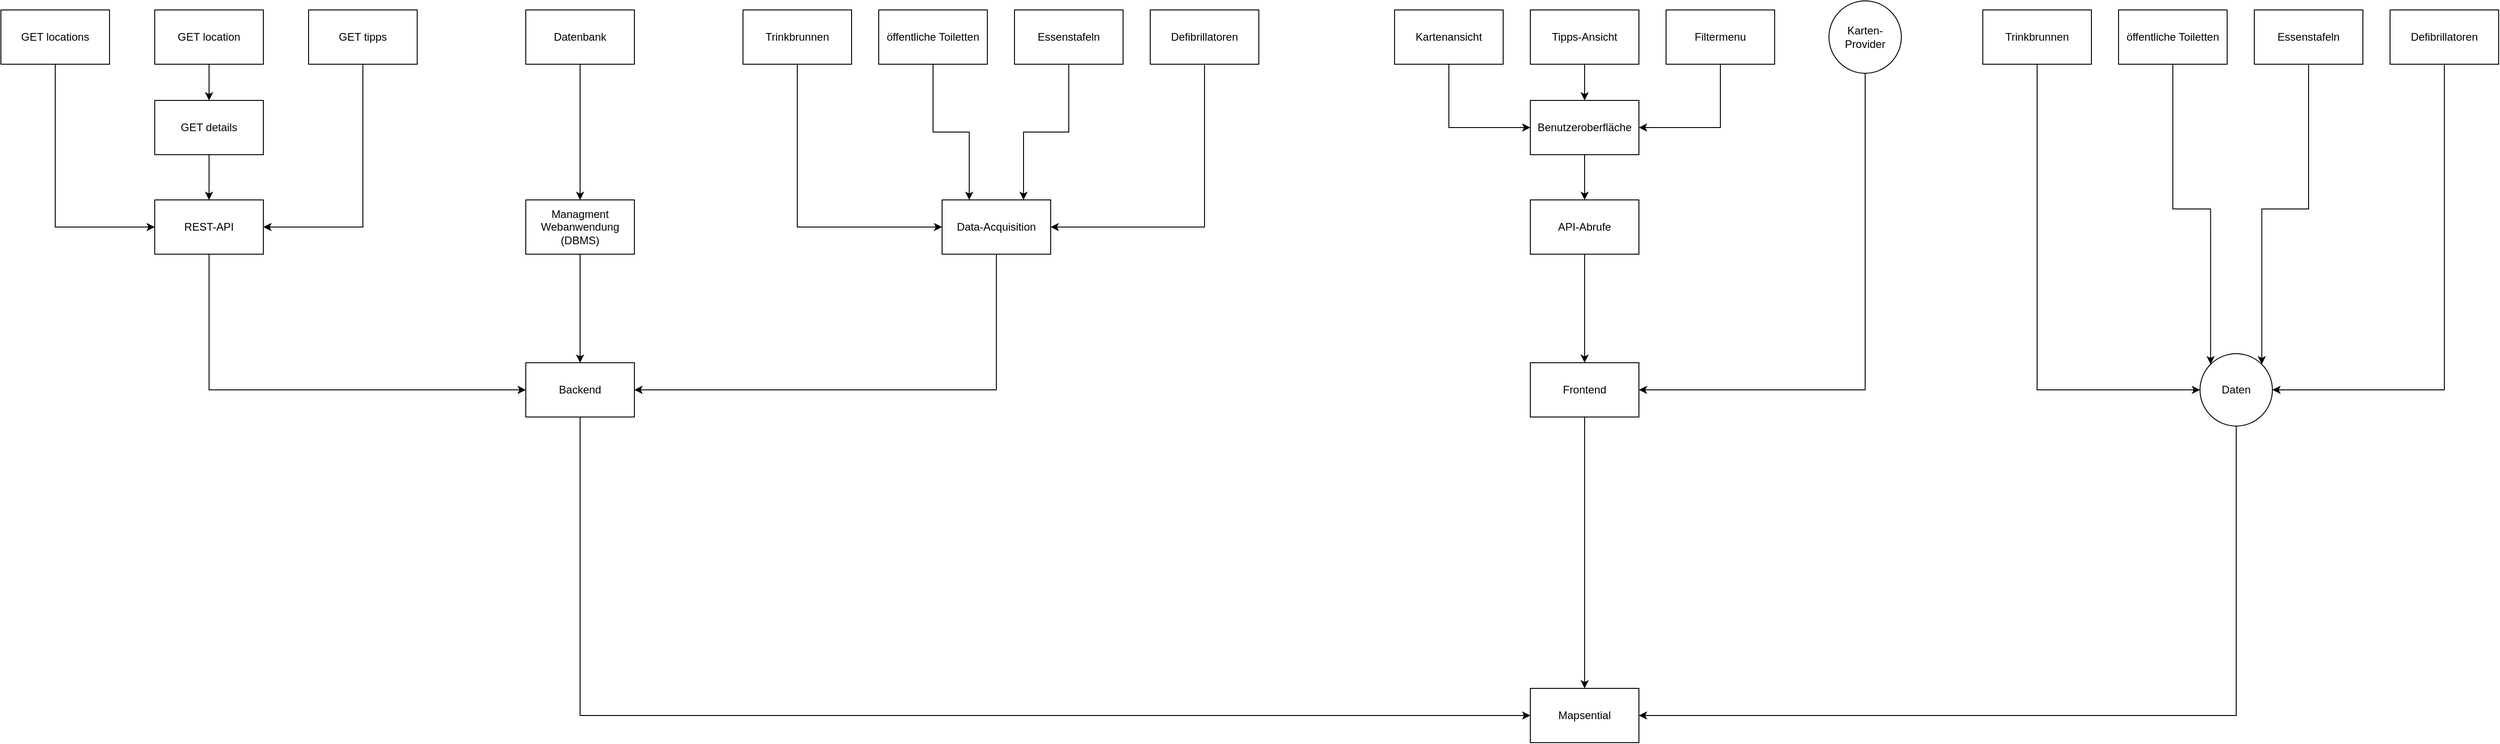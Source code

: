 <mxfile version="15.4.3" type="device"><diagram id="fSCIjdWYyG-ERgQSiubk" name="Page-1"><mxGraphModel dx="3244" dy="1004" grid="1" gridSize="10" guides="1" tooltips="1" connect="1" arrows="1" fold="1" page="0" pageScale="1" pageWidth="850" pageHeight="1100" math="0" shadow="0"><root><mxCell id="0"/><mxCell id="1" parent="0"/><mxCell id="0hUagZjNxz5iV4chTi6R-1" value="Mapsential" style="rounded=0;whiteSpace=wrap;html=1;" parent="1" vertex="1"><mxGeometry x="1570" y="1260" width="120" height="60" as="geometry"/></mxCell><mxCell id="dqUvFCxVihFwZyr8Ayyq-32" style="edgeStyle=orthogonalEdgeStyle;rounded=0;orthogonalLoop=1;jettySize=auto;html=1;exitX=0.5;exitY=1;exitDx=0;exitDy=0;entryX=0;entryY=0.5;entryDx=0;entryDy=0;" edge="1" parent="1" source="0hUagZjNxz5iV4chTi6R-2" target="0hUagZjNxz5iV4chTi6R-1"><mxGeometry relative="1" as="geometry"/></mxCell><mxCell id="0hUagZjNxz5iV4chTi6R-2" value="Backend" style="rounded=0;whiteSpace=wrap;html=1;" parent="1" vertex="1"><mxGeometry x="460" y="900" width="120" height="60" as="geometry"/></mxCell><mxCell id="dqUvFCxVihFwZyr8Ayyq-34" style="edgeStyle=orthogonalEdgeStyle;rounded=0;orthogonalLoop=1;jettySize=auto;html=1;exitX=0.5;exitY=1;exitDx=0;exitDy=0;entryX=0.5;entryY=0;entryDx=0;entryDy=0;" edge="1" parent="1" source="0hUagZjNxz5iV4chTi6R-3" target="0hUagZjNxz5iV4chTi6R-1"><mxGeometry relative="1" as="geometry"/></mxCell><mxCell id="0hUagZjNxz5iV4chTi6R-3" value="Frontend" style="rounded=0;whiteSpace=wrap;html=1;" parent="1" vertex="1"><mxGeometry x="1570" y="900" width="120" height="60" as="geometry"/></mxCell><mxCell id="dqUvFCxVihFwZyr8Ayyq-15" style="edgeStyle=orthogonalEdgeStyle;rounded=0;orthogonalLoop=1;jettySize=auto;html=1;exitX=0.5;exitY=1;exitDx=0;exitDy=0;entryX=0;entryY=0.5;entryDx=0;entryDy=0;" edge="1" parent="1" source="0hUagZjNxz5iV4chTi6R-4" target="0hUagZjNxz5iV4chTi6R-2"><mxGeometry relative="1" as="geometry"/></mxCell><mxCell id="0hUagZjNxz5iV4chTi6R-4" value="REST-API" style="rounded=0;whiteSpace=wrap;html=1;" parent="1" vertex="1"><mxGeometry x="50" y="720" width="120" height="60" as="geometry"/></mxCell><mxCell id="dqUvFCxVihFwZyr8Ayyq-10" style="edgeStyle=orthogonalEdgeStyle;rounded=0;orthogonalLoop=1;jettySize=auto;html=1;exitX=0.5;exitY=1;exitDx=0;exitDy=0;entryX=0.5;entryY=0;entryDx=0;entryDy=0;" edge="1" parent="1" source="0hUagZjNxz5iV4chTi6R-5" target="0hUagZjNxz5iV4chTi6R-13"><mxGeometry relative="1" as="geometry"/></mxCell><mxCell id="0hUagZjNxz5iV4chTi6R-5" value="Datenbank" style="rounded=0;whiteSpace=wrap;html=1;" parent="1" vertex="1"><mxGeometry x="460" y="510" width="120" height="60" as="geometry"/></mxCell><mxCell id="dqUvFCxVihFwZyr8Ayyq-16" style="edgeStyle=orthogonalEdgeStyle;rounded=0;orthogonalLoop=1;jettySize=auto;html=1;exitX=0.5;exitY=1;exitDx=0;exitDy=0;entryX=1;entryY=0.5;entryDx=0;entryDy=0;" edge="1" parent="1" source="0hUagZjNxz5iV4chTi6R-6" target="0hUagZjNxz5iV4chTi6R-2"><mxGeometry relative="1" as="geometry"/></mxCell><mxCell id="0hUagZjNxz5iV4chTi6R-6" value="Data-Acquisition" style="rounded=0;whiteSpace=wrap;html=1;" parent="1" vertex="1"><mxGeometry x="920" y="720" width="120" height="60" as="geometry"/></mxCell><mxCell id="dqUvFCxVihFwZyr8Ayyq-22" style="edgeStyle=orthogonalEdgeStyle;rounded=0;orthogonalLoop=1;jettySize=auto;html=1;exitX=0.5;exitY=1;exitDx=0;exitDy=0;entryX=0.5;entryY=0;entryDx=0;entryDy=0;" edge="1" parent="1" source="0hUagZjNxz5iV4chTi6R-7" target="0hUagZjNxz5iV4chTi6R-3"><mxGeometry relative="1" as="geometry"/></mxCell><mxCell id="0hUagZjNxz5iV4chTi6R-7" value="API-Abrufe" style="rounded=0;whiteSpace=wrap;html=1;" parent="1" vertex="1"><mxGeometry x="1570" y="720" width="120" height="60" as="geometry"/></mxCell><mxCell id="dqUvFCxVihFwZyr8Ayyq-21" style="edgeStyle=orthogonalEdgeStyle;rounded=0;orthogonalLoop=1;jettySize=auto;html=1;exitX=0.5;exitY=1;exitDx=0;exitDy=0;entryX=0.5;entryY=0;entryDx=0;entryDy=0;" edge="1" parent="1" source="0hUagZjNxz5iV4chTi6R-9" target="0hUagZjNxz5iV4chTi6R-7"><mxGeometry relative="1" as="geometry"/></mxCell><mxCell id="0hUagZjNxz5iV4chTi6R-9" value="Benutzeroberfläche" style="rounded=0;whiteSpace=wrap;html=1;" parent="1" vertex="1"><mxGeometry x="1570" y="610" width="120" height="60" as="geometry"/></mxCell><mxCell id="dqUvFCxVihFwZyr8Ayyq-23" style="edgeStyle=orthogonalEdgeStyle;rounded=0;orthogonalLoop=1;jettySize=auto;html=1;exitX=0.5;exitY=1;exitDx=0;exitDy=0;entryX=1;entryY=0.5;entryDx=0;entryDy=0;" edge="1" parent="1" source="0hUagZjNxz5iV4chTi6R-11" target="0hUagZjNxz5iV4chTi6R-3"><mxGeometry relative="1" as="geometry"/></mxCell><mxCell id="0hUagZjNxz5iV4chTi6R-11" value="Karten-Provider" style="ellipse;whiteSpace=wrap;html=1;aspect=fixed;" parent="1" vertex="1"><mxGeometry x="1900" y="500" width="80" height="80" as="geometry"/></mxCell><mxCell id="dqUvFCxVihFwZyr8Ayyq-17" style="edgeStyle=orthogonalEdgeStyle;rounded=0;orthogonalLoop=1;jettySize=auto;html=1;exitX=0.5;exitY=1;exitDx=0;exitDy=0;entryX=0.5;entryY=0;entryDx=0;entryDy=0;" edge="1" parent="1" source="0hUagZjNxz5iV4chTi6R-13" target="0hUagZjNxz5iV4chTi6R-2"><mxGeometry relative="1" as="geometry"/></mxCell><mxCell id="0hUagZjNxz5iV4chTi6R-13" value="Managment Webanwendung (DBMS)" style="rounded=0;whiteSpace=wrap;html=1;" parent="1" vertex="1"><mxGeometry x="460" y="720" width="120" height="60" as="geometry"/></mxCell><mxCell id="dqUvFCxVihFwZyr8Ayyq-18" style="edgeStyle=orthogonalEdgeStyle;rounded=0;orthogonalLoop=1;jettySize=auto;html=1;exitX=0.5;exitY=1;exitDx=0;exitDy=0;entryX=0;entryY=0.5;entryDx=0;entryDy=0;" edge="1" parent="1" source="0hUagZjNxz5iV4chTi6R-14" target="0hUagZjNxz5iV4chTi6R-9"><mxGeometry relative="1" as="geometry"/></mxCell><mxCell id="0hUagZjNxz5iV4chTi6R-14" value="Kartenansicht" style="rounded=0;whiteSpace=wrap;html=1;" parent="1" vertex="1"><mxGeometry x="1420" y="510" width="120" height="60" as="geometry"/></mxCell><mxCell id="dqUvFCxVihFwZyr8Ayyq-20" style="edgeStyle=orthogonalEdgeStyle;rounded=0;orthogonalLoop=1;jettySize=auto;html=1;exitX=0.5;exitY=1;exitDx=0;exitDy=0;entryX=1;entryY=0.5;entryDx=0;entryDy=0;" edge="1" parent="1" source="0hUagZjNxz5iV4chTi6R-15" target="0hUagZjNxz5iV4chTi6R-9"><mxGeometry relative="1" as="geometry"/></mxCell><mxCell id="0hUagZjNxz5iV4chTi6R-15" value="Filtermenu" style="rounded=0;whiteSpace=wrap;html=1;" parent="1" vertex="1"><mxGeometry x="1720" y="510" width="120" height="60" as="geometry"/></mxCell><mxCell id="dqUvFCxVihFwZyr8Ayyq-33" style="edgeStyle=orthogonalEdgeStyle;rounded=0;orthogonalLoop=1;jettySize=auto;html=1;exitX=0.5;exitY=1;exitDx=0;exitDy=0;entryX=1;entryY=0.5;entryDx=0;entryDy=0;" edge="1" parent="1" source="0hUagZjNxz5iV4chTi6R-19" target="0hUagZjNxz5iV4chTi6R-1"><mxGeometry relative="1" as="geometry"/></mxCell><mxCell id="0hUagZjNxz5iV4chTi6R-19" value="Daten" style="ellipse;whiteSpace=wrap;html=1;aspect=fixed;" parent="1" vertex="1"><mxGeometry x="2310" y="890" width="80" height="80" as="geometry"/></mxCell><mxCell id="dqUvFCxVihFwZyr8Ayyq-11" style="edgeStyle=orthogonalEdgeStyle;rounded=0;orthogonalLoop=1;jettySize=auto;html=1;exitX=0.5;exitY=1;exitDx=0;exitDy=0;entryX=0;entryY=0.5;entryDx=0;entryDy=0;" edge="1" parent="1" source="8JYevgtCtf-eWJNBUikn-2" target="0hUagZjNxz5iV4chTi6R-6"><mxGeometry relative="1" as="geometry"/></mxCell><mxCell id="8JYevgtCtf-eWJNBUikn-2" value="Trinkbrunnen" style="rounded=0;whiteSpace=wrap;html=1;" parent="1" vertex="1"><mxGeometry x="700" y="510" width="120" height="60" as="geometry"/></mxCell><mxCell id="dqUvFCxVihFwZyr8Ayyq-14" style="edgeStyle=orthogonalEdgeStyle;rounded=0;orthogonalLoop=1;jettySize=auto;html=1;exitX=0.5;exitY=1;exitDx=0;exitDy=0;entryX=0.25;entryY=0;entryDx=0;entryDy=0;" edge="1" parent="1" source="8JYevgtCtf-eWJNBUikn-4" target="0hUagZjNxz5iV4chTi6R-6"><mxGeometry relative="1" as="geometry"/></mxCell><mxCell id="8JYevgtCtf-eWJNBUikn-4" value="öffentliche Toiletten" style="rounded=0;whiteSpace=wrap;html=1;" parent="1" vertex="1"><mxGeometry x="850" y="510" width="120" height="60" as="geometry"/></mxCell><mxCell id="dqUvFCxVihFwZyr8Ayyq-13" style="edgeStyle=orthogonalEdgeStyle;rounded=0;orthogonalLoop=1;jettySize=auto;html=1;exitX=0.5;exitY=1;exitDx=0;exitDy=0;entryX=0.75;entryY=0;entryDx=0;entryDy=0;" edge="1" parent="1" source="8JYevgtCtf-eWJNBUikn-8" target="0hUagZjNxz5iV4chTi6R-6"><mxGeometry relative="1" as="geometry"/></mxCell><mxCell id="8JYevgtCtf-eWJNBUikn-8" value="Essenstafeln" style="rounded=0;whiteSpace=wrap;html=1;" parent="1" vertex="1"><mxGeometry x="1000" y="510" width="120" height="60" as="geometry"/></mxCell><mxCell id="dqUvFCxVihFwZyr8Ayyq-9" style="edgeStyle=orthogonalEdgeStyle;rounded=0;orthogonalLoop=1;jettySize=auto;html=1;exitX=0.5;exitY=1;exitDx=0;exitDy=0;entryX=0;entryY=0.5;entryDx=0;entryDy=0;" edge="1" parent="1" source="8JYevgtCtf-eWJNBUikn-12" target="0hUagZjNxz5iV4chTi6R-4"><mxGeometry relative="1" as="geometry"/></mxCell><mxCell id="8JYevgtCtf-eWJNBUikn-12" value="GET locations" style="rounded=0;whiteSpace=wrap;html=1;" parent="1" vertex="1"><mxGeometry x="-120" y="510" width="120" height="60" as="geometry"/></mxCell><mxCell id="dqUvFCxVihFwZyr8Ayyq-7" style="edgeStyle=orthogonalEdgeStyle;rounded=0;orthogonalLoop=1;jettySize=auto;html=1;exitX=0.5;exitY=1;exitDx=0;exitDy=0;entryX=0.5;entryY=0;entryDx=0;entryDy=0;" edge="1" parent="1" source="8JYevgtCtf-eWJNBUikn-14" target="0hUagZjNxz5iV4chTi6R-4"><mxGeometry relative="1" as="geometry"/></mxCell><mxCell id="8JYevgtCtf-eWJNBUikn-14" value="GET details" style="rounded=0;whiteSpace=wrap;html=1;" parent="1" vertex="1"><mxGeometry x="50" y="610" width="120" height="60" as="geometry"/></mxCell><mxCell id="dqUvFCxVihFwZyr8Ayyq-8" style="edgeStyle=orthogonalEdgeStyle;rounded=0;orthogonalLoop=1;jettySize=auto;html=1;exitX=0.5;exitY=1;exitDx=0;exitDy=0;entryX=1;entryY=0.5;entryDx=0;entryDy=0;" edge="1" parent="1" source="8JYevgtCtf-eWJNBUikn-17" target="0hUagZjNxz5iV4chTi6R-4"><mxGeometry relative="1" as="geometry"/></mxCell><mxCell id="8JYevgtCtf-eWJNBUikn-17" value="GET tipps" style="rounded=0;whiteSpace=wrap;html=1;" parent="1" vertex="1"><mxGeometry x="220" y="510" width="120" height="60" as="geometry"/></mxCell><mxCell id="dqUvFCxVihFwZyr8Ayyq-12" style="edgeStyle=orthogonalEdgeStyle;rounded=0;orthogonalLoop=1;jettySize=auto;html=1;exitX=0.5;exitY=1;exitDx=0;exitDy=0;entryX=1;entryY=0.5;entryDx=0;entryDy=0;" edge="1" parent="1" source="8JYevgtCtf-eWJNBUikn-27" target="0hUagZjNxz5iV4chTi6R-6"><mxGeometry relative="1" as="geometry"/></mxCell><mxCell id="8JYevgtCtf-eWJNBUikn-27" value="Defibrillatoren" style="rounded=0;whiteSpace=wrap;html=1;" parent="1" vertex="1"><mxGeometry x="1150" y="510" width="120" height="60" as="geometry"/></mxCell><mxCell id="dqUvFCxVihFwZyr8Ayyq-19" style="edgeStyle=orthogonalEdgeStyle;rounded=0;orthogonalLoop=1;jettySize=auto;html=1;exitX=0.5;exitY=1;exitDx=0;exitDy=0;entryX=0.5;entryY=0;entryDx=0;entryDy=0;" edge="1" parent="1" source="8JYevgtCtf-eWJNBUikn-35" target="0hUagZjNxz5iV4chTi6R-9"><mxGeometry relative="1" as="geometry"/></mxCell><mxCell id="8JYevgtCtf-eWJNBUikn-35" value="Tipps-Ansicht" style="rounded=0;whiteSpace=wrap;html=1;" parent="1" vertex="1"><mxGeometry x="1570" y="510" width="120" height="60" as="geometry"/></mxCell><mxCell id="dqUvFCxVihFwZyr8Ayyq-6" style="edgeStyle=orthogonalEdgeStyle;rounded=0;orthogonalLoop=1;jettySize=auto;html=1;exitX=0.5;exitY=1;exitDx=0;exitDy=0;entryX=0.5;entryY=0;entryDx=0;entryDy=0;" edge="1" parent="1" source="dqUvFCxVihFwZyr8Ayyq-5" target="8JYevgtCtf-eWJNBUikn-14"><mxGeometry relative="1" as="geometry"/></mxCell><mxCell id="dqUvFCxVihFwZyr8Ayyq-5" value="GET location" style="rounded=0;whiteSpace=wrap;html=1;" vertex="1" parent="1"><mxGeometry x="50" y="510" width="120" height="60" as="geometry"/></mxCell><mxCell id="dqUvFCxVihFwZyr8Ayyq-28" style="edgeStyle=orthogonalEdgeStyle;rounded=0;orthogonalLoop=1;jettySize=auto;html=1;exitX=0.5;exitY=1;exitDx=0;exitDy=0;entryX=0;entryY=0.5;entryDx=0;entryDy=0;" edge="1" parent="1" source="dqUvFCxVihFwZyr8Ayyq-24" target="0hUagZjNxz5iV4chTi6R-19"><mxGeometry relative="1" as="geometry"/></mxCell><mxCell id="dqUvFCxVihFwZyr8Ayyq-24" value="Trinkbrunnen" style="rounded=0;whiteSpace=wrap;html=1;" vertex="1" parent="1"><mxGeometry x="2070" y="510" width="120" height="60" as="geometry"/></mxCell><mxCell id="dqUvFCxVihFwZyr8Ayyq-31" style="edgeStyle=orthogonalEdgeStyle;rounded=0;orthogonalLoop=1;jettySize=auto;html=1;exitX=0.5;exitY=1;exitDx=0;exitDy=0;entryX=0;entryY=0;entryDx=0;entryDy=0;" edge="1" parent="1" source="dqUvFCxVihFwZyr8Ayyq-25" target="0hUagZjNxz5iV4chTi6R-19"><mxGeometry relative="1" as="geometry"/></mxCell><mxCell id="dqUvFCxVihFwZyr8Ayyq-25" value="öffentliche Toiletten" style="rounded=0;whiteSpace=wrap;html=1;" vertex="1" parent="1"><mxGeometry x="2220" y="510" width="120" height="60" as="geometry"/></mxCell><mxCell id="dqUvFCxVihFwZyr8Ayyq-30" style="edgeStyle=orthogonalEdgeStyle;rounded=0;orthogonalLoop=1;jettySize=auto;html=1;exitX=0.5;exitY=1;exitDx=0;exitDy=0;entryX=1;entryY=0;entryDx=0;entryDy=0;" edge="1" parent="1" source="dqUvFCxVihFwZyr8Ayyq-26" target="0hUagZjNxz5iV4chTi6R-19"><mxGeometry relative="1" as="geometry"/></mxCell><mxCell id="dqUvFCxVihFwZyr8Ayyq-26" value="Essenstafeln" style="rounded=0;whiteSpace=wrap;html=1;" vertex="1" parent="1"><mxGeometry x="2370" y="510" width="120" height="60" as="geometry"/></mxCell><mxCell id="dqUvFCxVihFwZyr8Ayyq-29" style="edgeStyle=orthogonalEdgeStyle;rounded=0;orthogonalLoop=1;jettySize=auto;html=1;exitX=0.5;exitY=1;exitDx=0;exitDy=0;entryX=1;entryY=0.5;entryDx=0;entryDy=0;" edge="1" parent="1" source="dqUvFCxVihFwZyr8Ayyq-27" target="0hUagZjNxz5iV4chTi6R-19"><mxGeometry relative="1" as="geometry"/></mxCell><mxCell id="dqUvFCxVihFwZyr8Ayyq-27" value="Defibrillatoren" style="rounded=0;whiteSpace=wrap;html=1;" vertex="1" parent="1"><mxGeometry x="2520" y="510" width="120" height="60" as="geometry"/></mxCell></root></mxGraphModel></diagram></mxfile>
